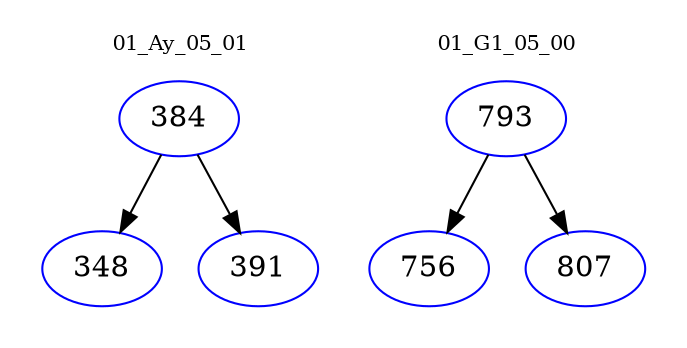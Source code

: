 digraph{
subgraph cluster_0 {
color = white
label = "01_Ay_05_01";
fontsize=10;
T0_384 [label="384", color="blue"]
T0_384 -> T0_348 [color="black"]
T0_348 [label="348", color="blue"]
T0_384 -> T0_391 [color="black"]
T0_391 [label="391", color="blue"]
}
subgraph cluster_1 {
color = white
label = "01_G1_05_00";
fontsize=10;
T1_793 [label="793", color="blue"]
T1_793 -> T1_756 [color="black"]
T1_756 [label="756", color="blue"]
T1_793 -> T1_807 [color="black"]
T1_807 [label="807", color="blue"]
}
}
